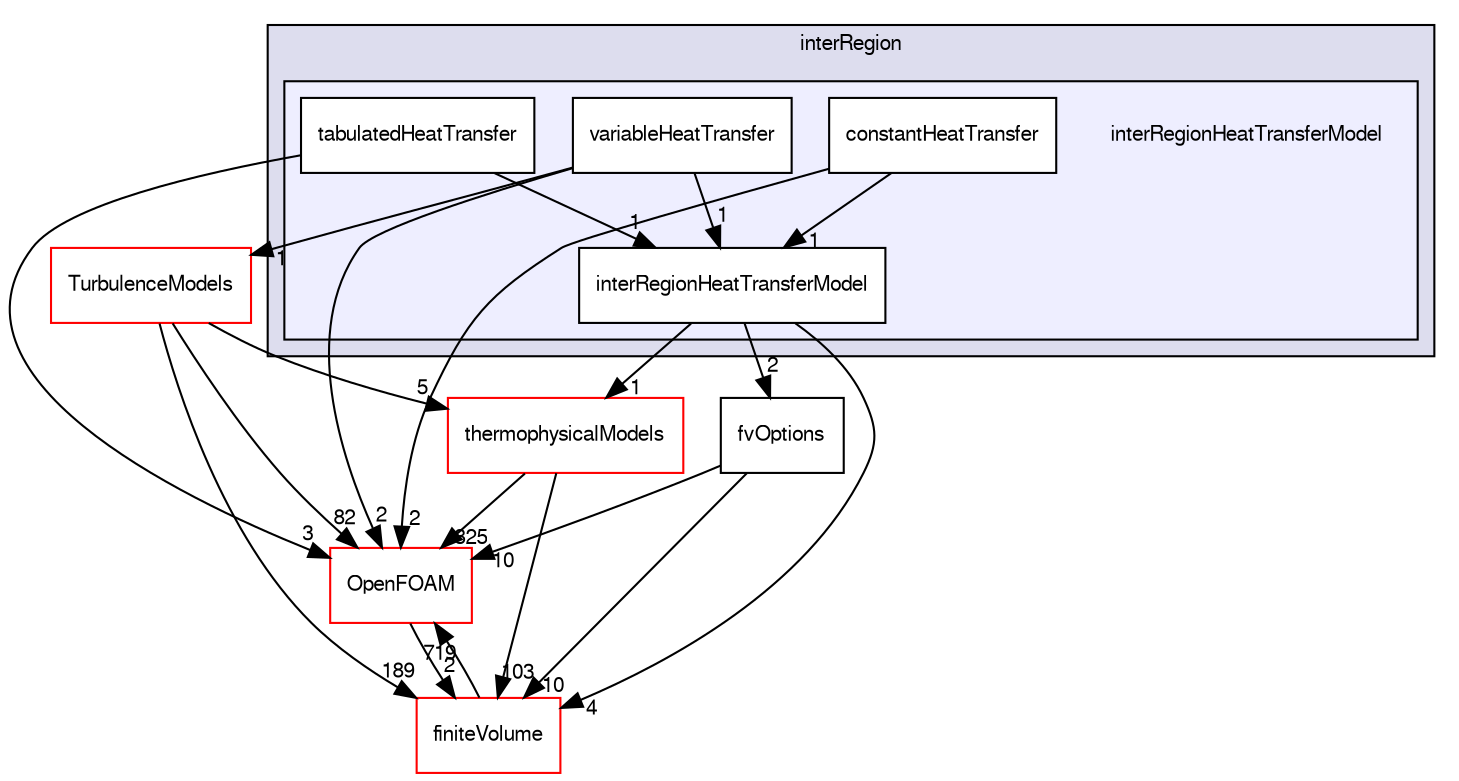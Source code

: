 digraph "src/fvOptions/sources/interRegion/interRegionHeatTransferModel" {
  bgcolor=transparent;
  compound=true
  node [ fontsize="10", fontname="FreeSans"];
  edge [ labelfontsize="10", labelfontname="FreeSans"];
  subgraph clusterdir_ed2831c0dbe49df810debb73cd18fb6c {
    graph [ bgcolor="#ddddee", pencolor="black", label="interRegion" fontname="FreeSans", fontsize="10", URL="dir_ed2831c0dbe49df810debb73cd18fb6c.html"]
  subgraph clusterdir_4334e7bb2b7a8717127dd9b01895ee49 {
    graph [ bgcolor="#eeeeff", pencolor="black", label="" URL="dir_4334e7bb2b7a8717127dd9b01895ee49.html"];
    dir_4334e7bb2b7a8717127dd9b01895ee49 [shape=plaintext label="interRegionHeatTransferModel"];
    dir_8cfa3232bf5844cd16d5b57951675d29 [shape=box label="constantHeatTransfer" color="black" fillcolor="white" style="filled" URL="dir_8cfa3232bf5844cd16d5b57951675d29.html"];
    dir_efc11d5e42821830f4e09b05107d0f18 [shape=box label="interRegionHeatTransferModel" color="black" fillcolor="white" style="filled" URL="dir_efc11d5e42821830f4e09b05107d0f18.html"];
    dir_69341343290d24346a23537f8fef80f5 [shape=box label="tabulatedHeatTransfer" color="black" fillcolor="white" style="filled" URL="dir_69341343290d24346a23537f8fef80f5.html"];
    dir_3ac8ded74d08516c728a89644b408ec9 [shape=box label="variableHeatTransfer" color="black" fillcolor="white" style="filled" URL="dir_3ac8ded74d08516c728a89644b408ec9.html"];
  }
  }
  dir_9bd15774b555cf7259a6fa18f99fe99b [shape=box label="finiteVolume" color="red" URL="dir_9bd15774b555cf7259a6fa18f99fe99b.html"];
  dir_1eda626aeac0f0ad2848c36acaa5d501 [shape=box label="TurbulenceModels" color="red" URL="dir_1eda626aeac0f0ad2848c36acaa5d501.html"];
  dir_2778d089ec5c4f66810b11f753867003 [shape=box label="thermophysicalModels" color="red" URL="dir_2778d089ec5c4f66810b11f753867003.html"];
  dir_c5473ff19b20e6ec4dfe5c310b3778a8 [shape=box label="OpenFOAM" color="red" URL="dir_c5473ff19b20e6ec4dfe5c310b3778a8.html"];
  dir_c16f925717b05545e65cb6863704293a [shape=box label="fvOptions" URL="dir_c16f925717b05545e65cb6863704293a.html"];
  dir_9bd15774b555cf7259a6fa18f99fe99b->dir_c5473ff19b20e6ec4dfe5c310b3778a8 [headlabel="719", labeldistance=1.5 headhref="dir_000727_001706.html"];
  dir_efc11d5e42821830f4e09b05107d0f18->dir_9bd15774b555cf7259a6fa18f99fe99b [headlabel="4", labeldistance=1.5 headhref="dir_001172_000727.html"];
  dir_efc11d5e42821830f4e09b05107d0f18->dir_2778d089ec5c4f66810b11f753867003 [headlabel="1", labeldistance=1.5 headhref="dir_001172_001058.html"];
  dir_efc11d5e42821830f4e09b05107d0f18->dir_c16f925717b05545e65cb6863704293a [headlabel="2", labeldistance=1.5 headhref="dir_001172_001142.html"];
  dir_1eda626aeac0f0ad2848c36acaa5d501->dir_9bd15774b555cf7259a6fa18f99fe99b [headlabel="189", labeldistance=1.5 headhref="dir_000585_000727.html"];
  dir_1eda626aeac0f0ad2848c36acaa5d501->dir_2778d089ec5c4f66810b11f753867003 [headlabel="5", labeldistance=1.5 headhref="dir_000585_001058.html"];
  dir_1eda626aeac0f0ad2848c36acaa5d501->dir_c5473ff19b20e6ec4dfe5c310b3778a8 [headlabel="82", labeldistance=1.5 headhref="dir_000585_001706.html"];
  dir_69341343290d24346a23537f8fef80f5->dir_efc11d5e42821830f4e09b05107d0f18 [headlabel="1", labeldistance=1.5 headhref="dir_001173_001172.html"];
  dir_69341343290d24346a23537f8fef80f5->dir_c5473ff19b20e6ec4dfe5c310b3778a8 [headlabel="3", labeldistance=1.5 headhref="dir_001173_001706.html"];
  dir_2778d089ec5c4f66810b11f753867003->dir_9bd15774b555cf7259a6fa18f99fe99b [headlabel="103", labeldistance=1.5 headhref="dir_001058_000727.html"];
  dir_2778d089ec5c4f66810b11f753867003->dir_c5473ff19b20e6ec4dfe5c310b3778a8 [headlabel="325", labeldistance=1.5 headhref="dir_001058_001706.html"];
  dir_c5473ff19b20e6ec4dfe5c310b3778a8->dir_9bd15774b555cf7259a6fa18f99fe99b [headlabel="2", labeldistance=1.5 headhref="dir_001706_000727.html"];
  dir_c16f925717b05545e65cb6863704293a->dir_9bd15774b555cf7259a6fa18f99fe99b [headlabel="10", labeldistance=1.5 headhref="dir_001142_000727.html"];
  dir_c16f925717b05545e65cb6863704293a->dir_c5473ff19b20e6ec4dfe5c310b3778a8 [headlabel="10", labeldistance=1.5 headhref="dir_001142_001706.html"];
  dir_8cfa3232bf5844cd16d5b57951675d29->dir_efc11d5e42821830f4e09b05107d0f18 [headlabel="1", labeldistance=1.5 headhref="dir_001168_001172.html"];
  dir_8cfa3232bf5844cd16d5b57951675d29->dir_c5473ff19b20e6ec4dfe5c310b3778a8 [headlabel="2", labeldistance=1.5 headhref="dir_001168_001706.html"];
  dir_3ac8ded74d08516c728a89644b408ec9->dir_efc11d5e42821830f4e09b05107d0f18 [headlabel="1", labeldistance=1.5 headhref="dir_001174_001172.html"];
  dir_3ac8ded74d08516c728a89644b408ec9->dir_1eda626aeac0f0ad2848c36acaa5d501 [headlabel="1", labeldistance=1.5 headhref="dir_001174_000585.html"];
  dir_3ac8ded74d08516c728a89644b408ec9->dir_c5473ff19b20e6ec4dfe5c310b3778a8 [headlabel="2", labeldistance=1.5 headhref="dir_001174_001706.html"];
}

